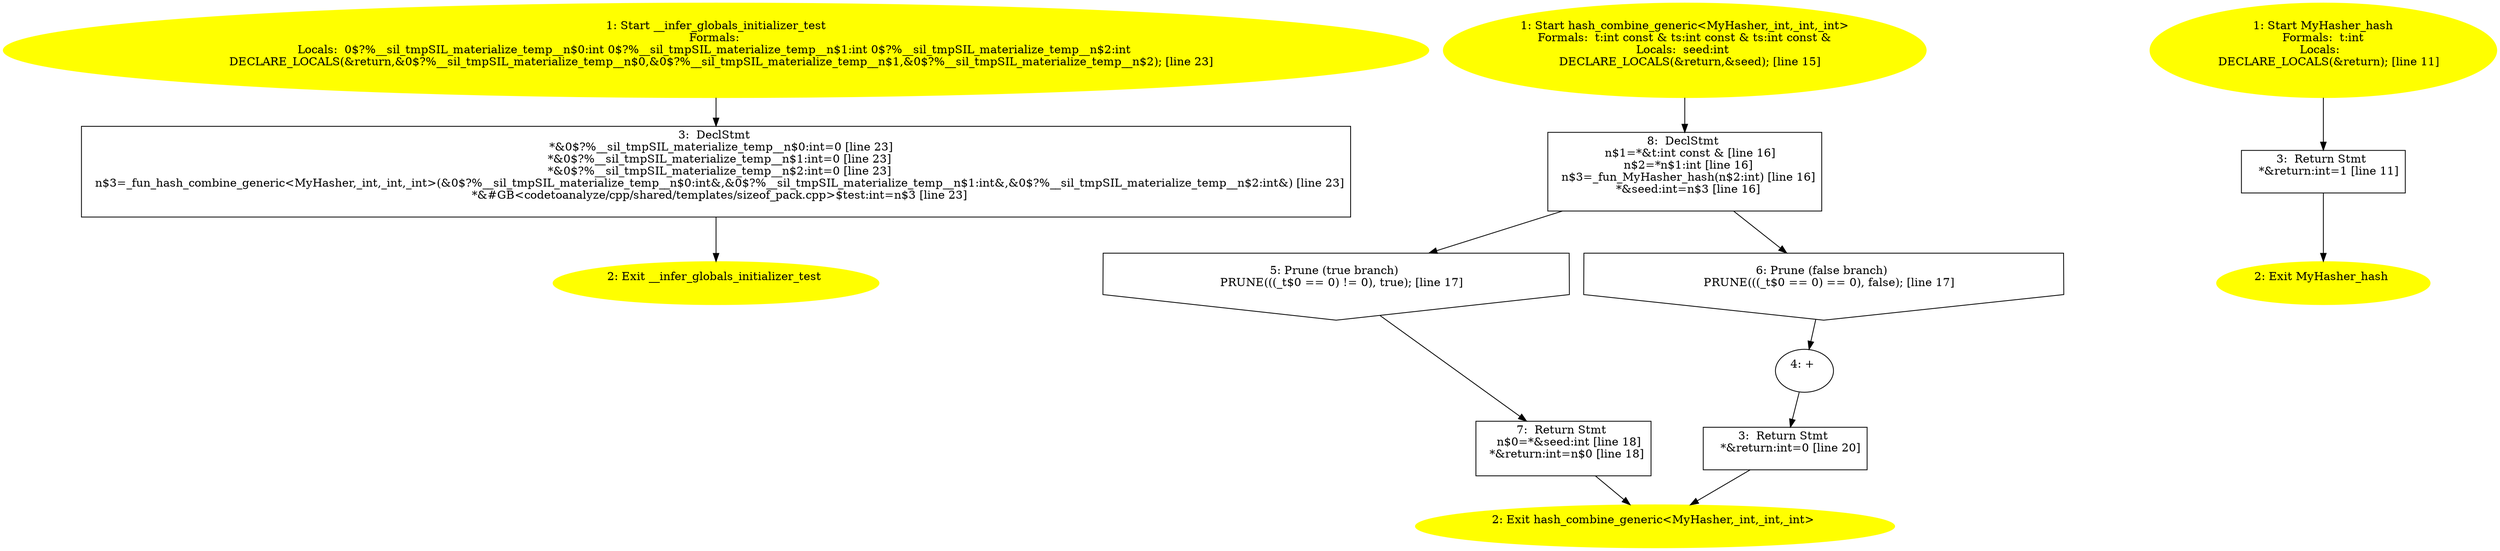 /* @generated */
digraph iCFG {
"__infer_globals_initializer_test.19c6153ea70b713d8d2a1a0fd4ae91e3_1" [label="1: Start __infer_globals_initializer_test\nFormals: \nLocals:  0$?%__sil_tmpSIL_materialize_temp__n$0:int 0$?%__sil_tmpSIL_materialize_temp__n$1:int 0$?%__sil_tmpSIL_materialize_temp__n$2:int \n   DECLARE_LOCALS(&return,&0$?%__sil_tmpSIL_materialize_temp__n$0,&0$?%__sil_tmpSIL_materialize_temp__n$1,&0$?%__sil_tmpSIL_materialize_temp__n$2); [line 23]\n " color=yellow style=filled]
	

	 "__infer_globals_initializer_test.19c6153ea70b713d8d2a1a0fd4ae91e3_1" -> "__infer_globals_initializer_test.19c6153ea70b713d8d2a1a0fd4ae91e3_3" ;
"__infer_globals_initializer_test.19c6153ea70b713d8d2a1a0fd4ae91e3_2" [label="2: Exit __infer_globals_initializer_test \n  " color=yellow style=filled]
	

"__infer_globals_initializer_test.19c6153ea70b713d8d2a1a0fd4ae91e3_3" [label="3:  DeclStmt \n   *&0$?%__sil_tmpSIL_materialize_temp__n$0:int=0 [line 23]\n  *&0$?%__sil_tmpSIL_materialize_temp__n$1:int=0 [line 23]\n  *&0$?%__sil_tmpSIL_materialize_temp__n$2:int=0 [line 23]\n  n$3=_fun_hash_combine_generic<MyHasher,_int,_int,_int>(&0$?%__sil_tmpSIL_materialize_temp__n$0:int&,&0$?%__sil_tmpSIL_materialize_temp__n$1:int&,&0$?%__sil_tmpSIL_materialize_temp__n$2:int&) [line 23]\n  *&#GB<codetoanalyze/cpp/shared/templates/sizeof_pack.cpp>$test:int=n$3 [line 23]\n " shape="box"]
	

	 "__infer_globals_initializer_test.19c6153ea70b713d8d2a1a0fd4ae91e3_3" -> "__infer_globals_initializer_test.19c6153ea70b713d8d2a1a0fd4ae91e3_2" ;
"hash_combine_generic<MyHasher,_int,_int,_int>#_Z20hash_combine_genericI8MyHasheriJiiEEiRKT0_DpRKT1_.3a83fee393c73f136d3b23cd9979468e_1" [label="1: Start hash_combine_generic<MyHasher,_int,_int,_int>\nFormals:  t:int const & ts:int const & ts:int const &\nLocals:  seed:int \n   DECLARE_LOCALS(&return,&seed); [line 15]\n " color=yellow style=filled]
	

	 "hash_combine_generic<MyHasher,_int,_int,_int>#_Z20hash_combine_genericI8MyHasheriJiiEEiRKT0_DpRKT1_.3a83fee393c73f136d3b23cd9979468e_1" -> "hash_combine_generic<MyHasher,_int,_int,_int>#_Z20hash_combine_genericI8MyHasheriJiiEEiRKT0_DpRKT1_.3a83fee393c73f136d3b23cd9979468e_8" ;
"hash_combine_generic<MyHasher,_int,_int,_int>#_Z20hash_combine_genericI8MyHasheriJiiEEiRKT0_DpRKT1_.3a83fee393c73f136d3b23cd9979468e_2" [label="2: Exit hash_combine_generic<MyHasher,_int,_int,_int> \n  " color=yellow style=filled]
	

"hash_combine_generic<MyHasher,_int,_int,_int>#_Z20hash_combine_genericI8MyHasheriJiiEEiRKT0_DpRKT1_.3a83fee393c73f136d3b23cd9979468e_3" [label="3:  Return Stmt \n   *&return:int=0 [line 20]\n " shape="box"]
	

	 "hash_combine_generic<MyHasher,_int,_int,_int>#_Z20hash_combine_genericI8MyHasheriJiiEEiRKT0_DpRKT1_.3a83fee393c73f136d3b23cd9979468e_3" -> "hash_combine_generic<MyHasher,_int,_int,_int>#_Z20hash_combine_genericI8MyHasheriJiiEEiRKT0_DpRKT1_.3a83fee393c73f136d3b23cd9979468e_2" ;
"hash_combine_generic<MyHasher,_int,_int,_int>#_Z20hash_combine_genericI8MyHasheriJiiEEiRKT0_DpRKT1_.3a83fee393c73f136d3b23cd9979468e_4" [label="4: + \n  " ]
	

	 "hash_combine_generic<MyHasher,_int,_int,_int>#_Z20hash_combine_genericI8MyHasheriJiiEEiRKT0_DpRKT1_.3a83fee393c73f136d3b23cd9979468e_4" -> "hash_combine_generic<MyHasher,_int,_int,_int>#_Z20hash_combine_genericI8MyHasheriJiiEEiRKT0_DpRKT1_.3a83fee393c73f136d3b23cd9979468e_3" ;
"hash_combine_generic<MyHasher,_int,_int,_int>#_Z20hash_combine_genericI8MyHasheriJiiEEiRKT0_DpRKT1_.3a83fee393c73f136d3b23cd9979468e_5" [label="5: Prune (true branch) \n   PRUNE(((_t$0 == 0) != 0), true); [line 17]\n " shape="invhouse"]
	

	 "hash_combine_generic<MyHasher,_int,_int,_int>#_Z20hash_combine_genericI8MyHasheriJiiEEiRKT0_DpRKT1_.3a83fee393c73f136d3b23cd9979468e_5" -> "hash_combine_generic<MyHasher,_int,_int,_int>#_Z20hash_combine_genericI8MyHasheriJiiEEiRKT0_DpRKT1_.3a83fee393c73f136d3b23cd9979468e_7" ;
"hash_combine_generic<MyHasher,_int,_int,_int>#_Z20hash_combine_genericI8MyHasheriJiiEEiRKT0_DpRKT1_.3a83fee393c73f136d3b23cd9979468e_6" [label="6: Prune (false branch) \n   PRUNE(((_t$0 == 0) == 0), false); [line 17]\n " shape="invhouse"]
	

	 "hash_combine_generic<MyHasher,_int,_int,_int>#_Z20hash_combine_genericI8MyHasheriJiiEEiRKT0_DpRKT1_.3a83fee393c73f136d3b23cd9979468e_6" -> "hash_combine_generic<MyHasher,_int,_int,_int>#_Z20hash_combine_genericI8MyHasheriJiiEEiRKT0_DpRKT1_.3a83fee393c73f136d3b23cd9979468e_4" ;
"hash_combine_generic<MyHasher,_int,_int,_int>#_Z20hash_combine_genericI8MyHasheriJiiEEiRKT0_DpRKT1_.3a83fee393c73f136d3b23cd9979468e_7" [label="7:  Return Stmt \n   n$0=*&seed:int [line 18]\n  *&return:int=n$0 [line 18]\n " shape="box"]
	

	 "hash_combine_generic<MyHasher,_int,_int,_int>#_Z20hash_combine_genericI8MyHasheriJiiEEiRKT0_DpRKT1_.3a83fee393c73f136d3b23cd9979468e_7" -> "hash_combine_generic<MyHasher,_int,_int,_int>#_Z20hash_combine_genericI8MyHasheriJiiEEiRKT0_DpRKT1_.3a83fee393c73f136d3b23cd9979468e_2" ;
"hash_combine_generic<MyHasher,_int,_int,_int>#_Z20hash_combine_genericI8MyHasheriJiiEEiRKT0_DpRKT1_.3a83fee393c73f136d3b23cd9979468e_8" [label="8:  DeclStmt \n   n$1=*&t:int const & [line 16]\n  n$2=*n$1:int [line 16]\n  n$3=_fun_MyHasher_hash(n$2:int) [line 16]\n  *&seed:int=n$3 [line 16]\n " shape="box"]
	

	 "hash_combine_generic<MyHasher,_int,_int,_int>#_Z20hash_combine_genericI8MyHasheriJiiEEiRKT0_DpRKT1_.3a83fee393c73f136d3b23cd9979468e_8" -> "hash_combine_generic<MyHasher,_int,_int,_int>#_Z20hash_combine_genericI8MyHasheriJiiEEiRKT0_DpRKT1_.3a83fee393c73f136d3b23cd9979468e_5" ;
	 "hash_combine_generic<MyHasher,_int,_int,_int>#_Z20hash_combine_genericI8MyHasheriJiiEEiRKT0_DpRKT1_.3a83fee393c73f136d3b23cd9979468e_8" -> "hash_combine_generic<MyHasher,_int,_int,_int>#_Z20hash_combine_genericI8MyHasheriJiiEEiRKT0_DpRKT1_.3a83fee393c73f136d3b23cd9979468e_6" ;
"hash#MyHasher#(_ZN8MyHasher4hashEi).1eea369da12a365223bc03beb7f7b901_1" [label="1: Start MyHasher_hash\nFormals:  t:int\nLocals:  \n   DECLARE_LOCALS(&return); [line 11]\n " color=yellow style=filled]
	

	 "hash#MyHasher#(_ZN8MyHasher4hashEi).1eea369da12a365223bc03beb7f7b901_1" -> "hash#MyHasher#(_ZN8MyHasher4hashEi).1eea369da12a365223bc03beb7f7b901_3" ;
"hash#MyHasher#(_ZN8MyHasher4hashEi).1eea369da12a365223bc03beb7f7b901_2" [label="2: Exit MyHasher_hash \n  " color=yellow style=filled]
	

"hash#MyHasher#(_ZN8MyHasher4hashEi).1eea369da12a365223bc03beb7f7b901_3" [label="3:  Return Stmt \n   *&return:int=1 [line 11]\n " shape="box"]
	

	 "hash#MyHasher#(_ZN8MyHasher4hashEi).1eea369da12a365223bc03beb7f7b901_3" -> "hash#MyHasher#(_ZN8MyHasher4hashEi).1eea369da12a365223bc03beb7f7b901_2" ;
}
